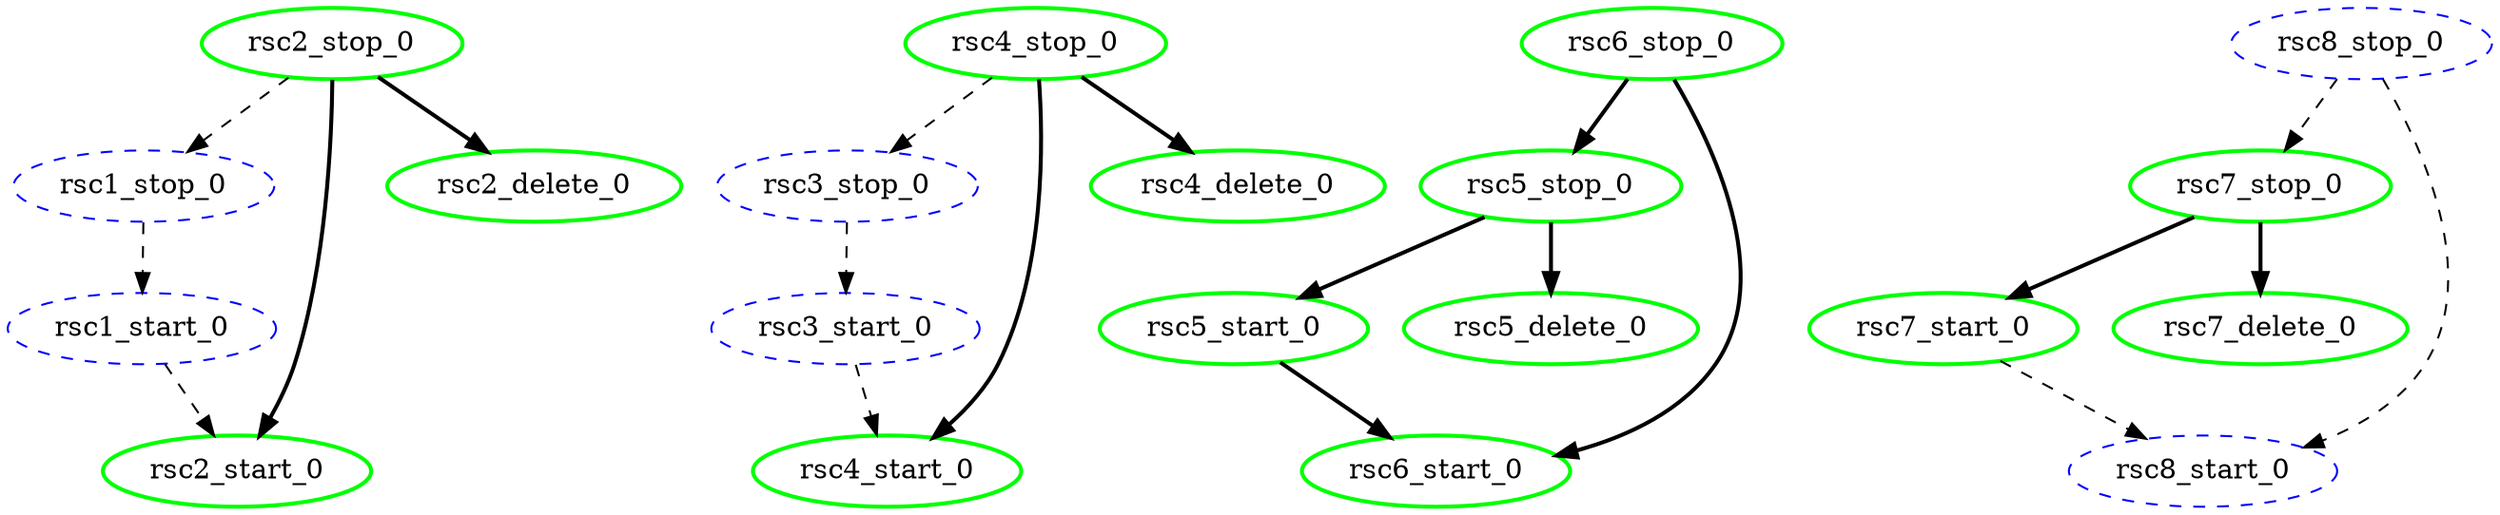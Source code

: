 digraph "g" {
	size = "30,30"
"rsc1_stop_0" [ style="dashed" color="blue" fontcolor="black" ]
"rsc1_start_0" [ style="dashed" color="blue" fontcolor="black" ]
"rsc2_stop_0" [ tooltip="node1" style=bold color="green" fontcolor="black" ]
"rsc2_start_0" [ tooltip="node2" style=bold color="green" fontcolor="black" ]
"rsc2_delete_0" [ tooltip="node1" style=bold color="green" fontcolor="black" ]
"rsc3_stop_0" [ style="dashed" color="blue" fontcolor="black" ]
"rsc3_start_0" [ style="dashed" color="blue" fontcolor="black" ]
"rsc4_stop_0" [ tooltip="node1" style=bold color="green" fontcolor="black" ]
"rsc4_start_0" [ tooltip="node2" style=bold color="green" fontcolor="black" ]
"rsc4_delete_0" [ tooltip="node1" style=bold color="green" fontcolor="black" ]
"rsc5_stop_0" [ tooltip="node2" style=bold color="green" fontcolor="black" ]
"rsc5_start_0" [ tooltip="node1" style=bold color="green" fontcolor="black" ]
"rsc5_delete_0" [ tooltip="node2" style=bold color="green" fontcolor="black" ]
"rsc6_stop_0" [ tooltip="node2" style=bold color="green" fontcolor="black" ]
"rsc6_start_0" [ tooltip="node2" style=bold color="green" fontcolor="black" ]
"rsc7_stop_0" [ tooltip="node2" style=bold color="green" fontcolor="black" ]
"rsc7_start_0" [ tooltip="node1" style=bold color="green" fontcolor="black" ]
"rsc7_delete_0" [ tooltip="node2" style=bold color="green" fontcolor="black" ]
"rsc8_stop_0" [ style="dashed" color="blue" fontcolor="black" ]
"rsc8_start_0" [ style="dashed" color="blue" fontcolor="black" ]
"rsc2_stop_0" -> "rsc1_stop_0" [ style = dashed]
"rsc1_stop_0" -> "rsc1_start_0" [ style = dashed]
"rsc1_start_0" -> "rsc2_start_0" [ style = dashed]
"rsc2_stop_0" -> "rsc2_start_0" [ style = bold]
"rsc2_stop_0" -> "rsc2_delete_0" [ style = bold]
"rsc4_stop_0" -> "rsc3_stop_0" [ style = dashed]
"rsc3_stop_0" -> "rsc3_start_0" [ style = dashed]
"rsc3_start_0" -> "rsc4_start_0" [ style = dashed]
"rsc4_stop_0" -> "rsc4_start_0" [ style = bold]
"rsc4_stop_0" -> "rsc4_delete_0" [ style = bold]
"rsc6_stop_0" -> "rsc5_stop_0" [ style = bold]
"rsc5_stop_0" -> "rsc5_start_0" [ style = bold]
"rsc5_stop_0" -> "rsc5_delete_0" [ style = bold]
"rsc5_start_0" -> "rsc6_start_0" [ style = bold]
"rsc6_stop_0" -> "rsc6_start_0" [ style = bold]
"rsc8_stop_0" -> "rsc7_stop_0" [ style = dashed]
"rsc7_stop_0" -> "rsc7_start_0" [ style = bold]
"rsc7_stop_0" -> "rsc7_delete_0" [ style = bold]
"rsc7_start_0" -> "rsc8_start_0" [ style = dashed]
"rsc8_stop_0" -> "rsc8_start_0" [ style = dashed]
}

